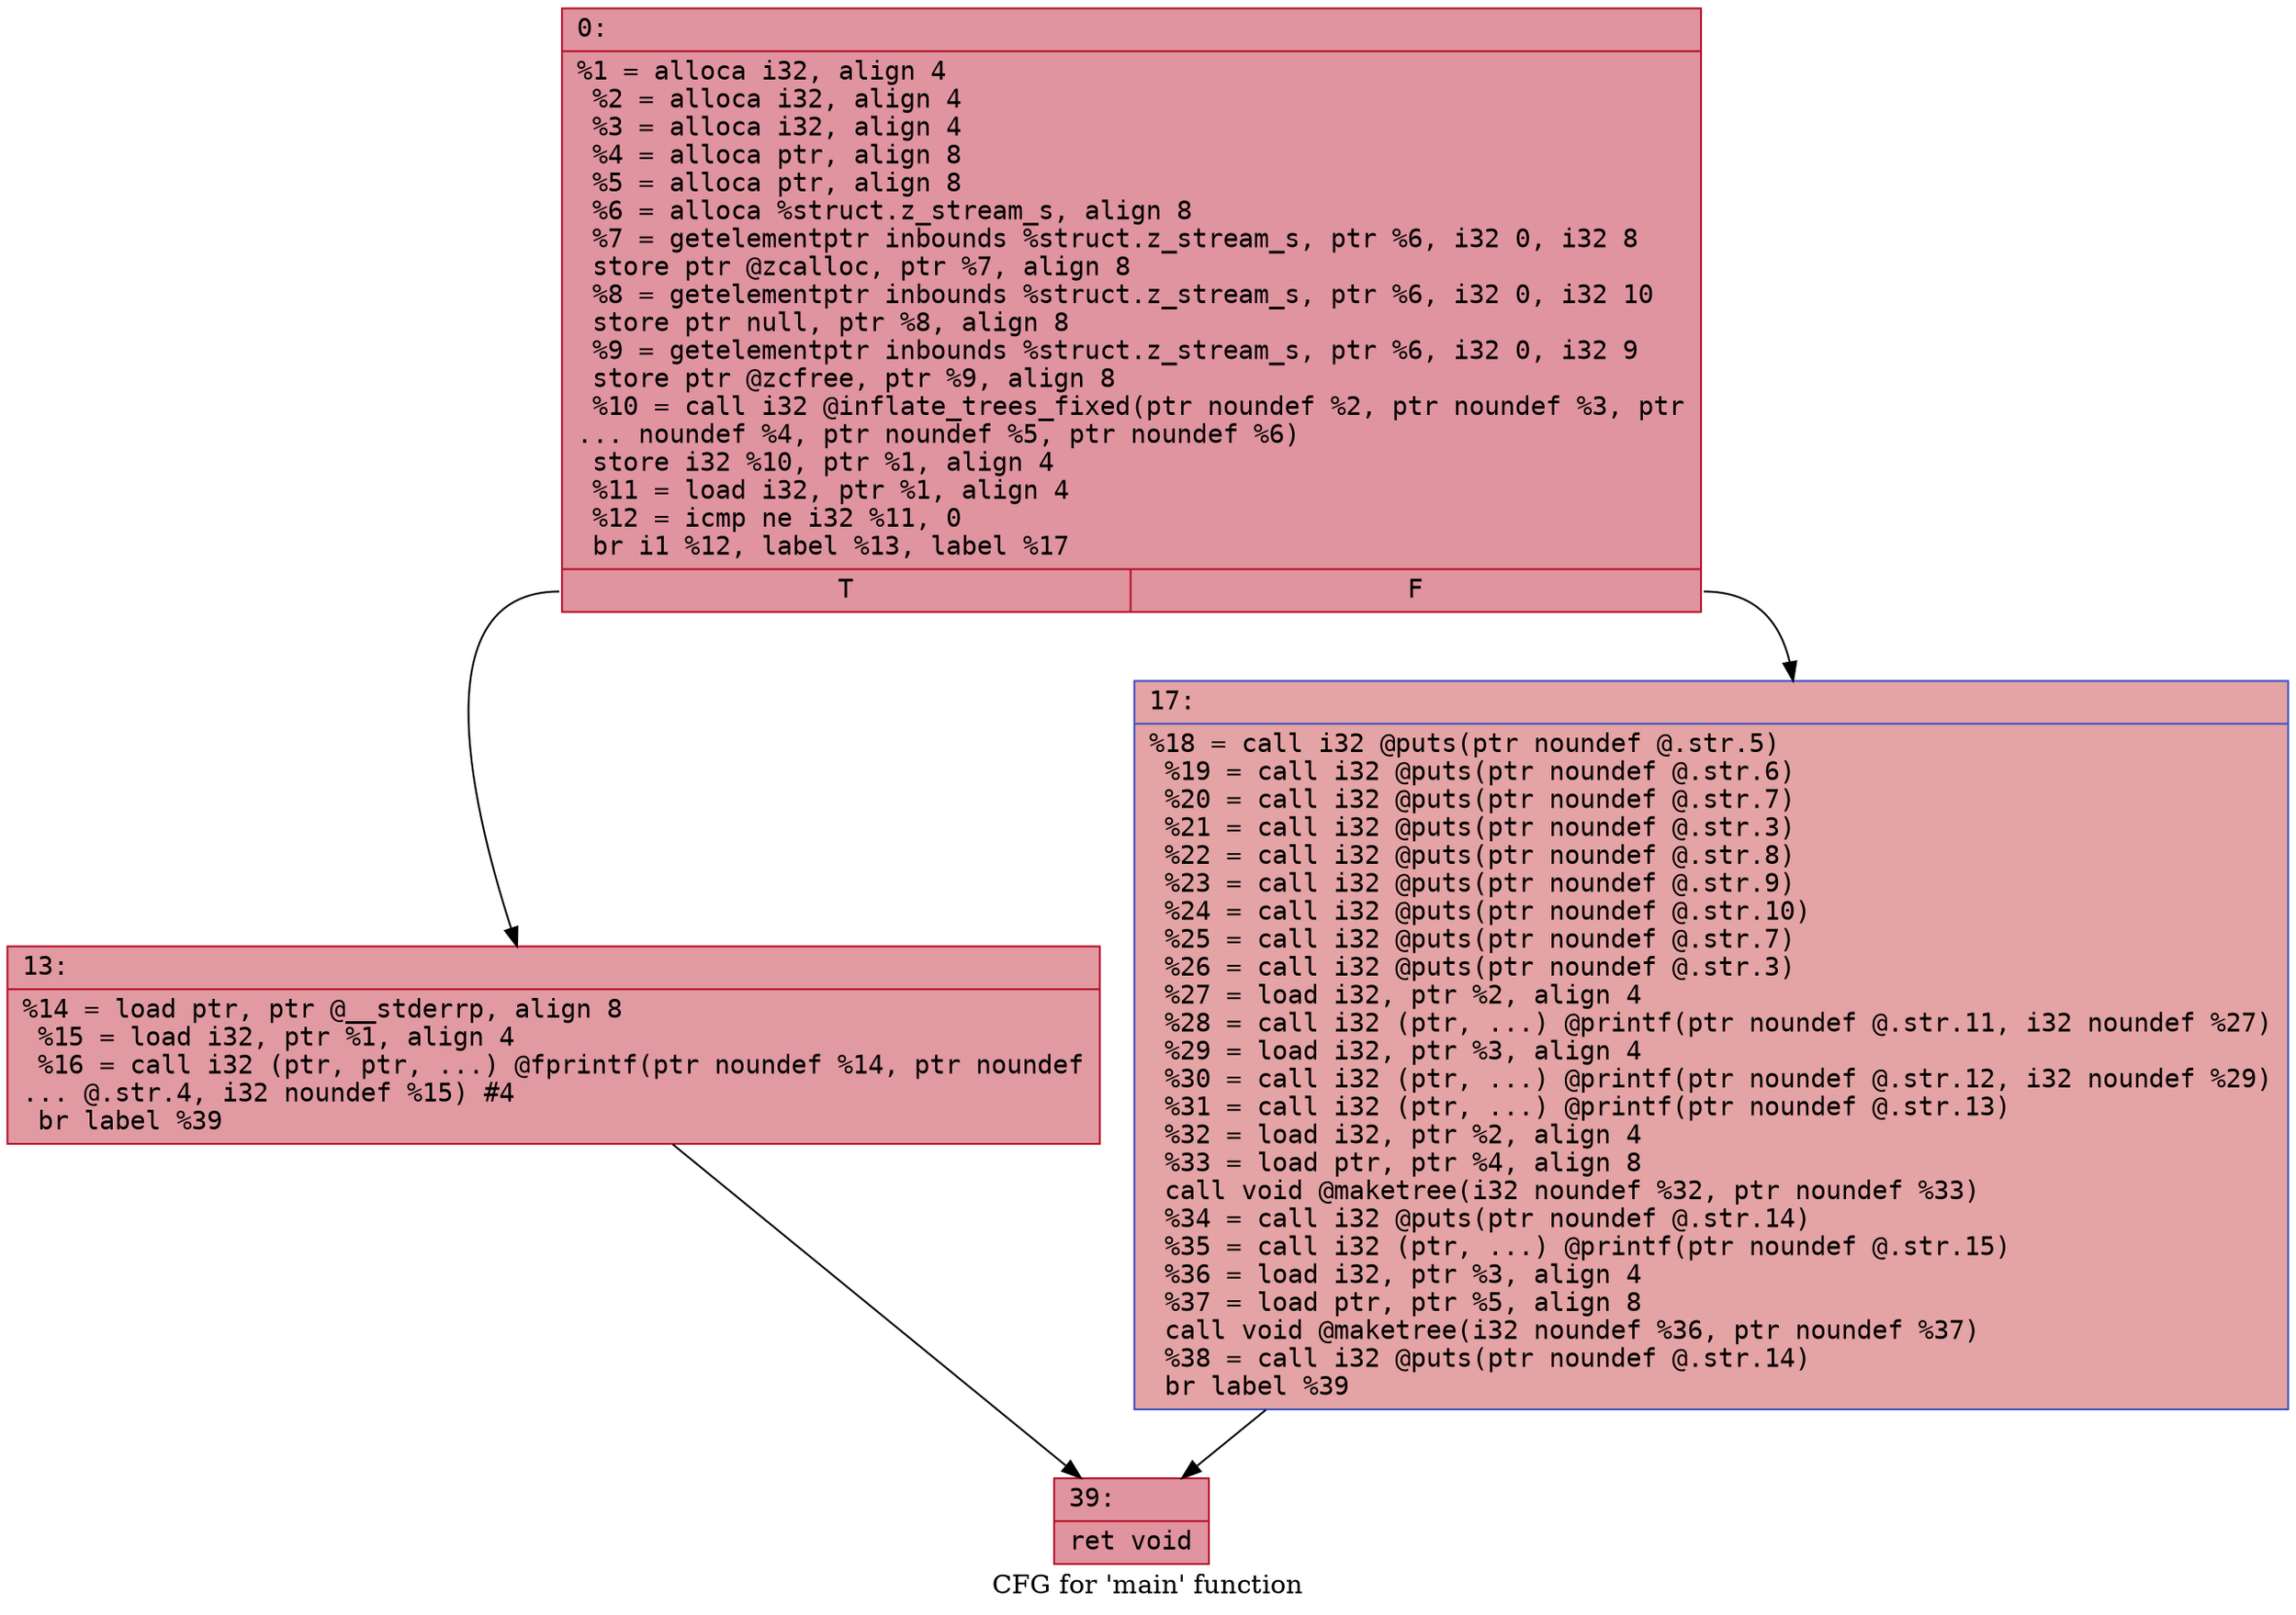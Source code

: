 digraph "CFG for 'main' function" {
	label="CFG for 'main' function";

	Node0x60000379a080 [shape=record,color="#b70d28ff", style=filled, fillcolor="#b70d2870" fontname="Courier",label="{0:\l|  %1 = alloca i32, align 4\l  %2 = alloca i32, align 4\l  %3 = alloca i32, align 4\l  %4 = alloca ptr, align 8\l  %5 = alloca ptr, align 8\l  %6 = alloca %struct.z_stream_s, align 8\l  %7 = getelementptr inbounds %struct.z_stream_s, ptr %6, i32 0, i32 8\l  store ptr @zcalloc, ptr %7, align 8\l  %8 = getelementptr inbounds %struct.z_stream_s, ptr %6, i32 0, i32 10\l  store ptr null, ptr %8, align 8\l  %9 = getelementptr inbounds %struct.z_stream_s, ptr %6, i32 0, i32 9\l  store ptr @zcfree, ptr %9, align 8\l  %10 = call i32 @inflate_trees_fixed(ptr noundef %2, ptr noundef %3, ptr\l... noundef %4, ptr noundef %5, ptr noundef %6)\l  store i32 %10, ptr %1, align 4\l  %11 = load i32, ptr %1, align 4\l  %12 = icmp ne i32 %11, 0\l  br i1 %12, label %13, label %17\l|{<s0>T|<s1>F}}"];
	Node0x60000379a080:s0 -> Node0x60000379a490[tooltip="0 -> 13\nProbability 62.50%" ];
	Node0x60000379a080:s1 -> Node0x60000379a4e0[tooltip="0 -> 17\nProbability 37.50%" ];
	Node0x60000379a490 [shape=record,color="#b70d28ff", style=filled, fillcolor="#bb1b2c70" fontname="Courier",label="{13:\l|  %14 = load ptr, ptr @__stderrp, align 8\l  %15 = load i32, ptr %1, align 4\l  %16 = call i32 (ptr, ptr, ...) @fprintf(ptr noundef %14, ptr noundef\l... @.str.4, i32 noundef %15) #4\l  br label %39\l}"];
	Node0x60000379a490 -> Node0x60000379a530[tooltip="13 -> 39\nProbability 100.00%" ];
	Node0x60000379a4e0 [shape=record,color="#3d50c3ff", style=filled, fillcolor="#c32e3170" fontname="Courier",label="{17:\l|  %18 = call i32 @puts(ptr noundef @.str.5)\l  %19 = call i32 @puts(ptr noundef @.str.6)\l  %20 = call i32 @puts(ptr noundef @.str.7)\l  %21 = call i32 @puts(ptr noundef @.str.3)\l  %22 = call i32 @puts(ptr noundef @.str.8)\l  %23 = call i32 @puts(ptr noundef @.str.9)\l  %24 = call i32 @puts(ptr noundef @.str.10)\l  %25 = call i32 @puts(ptr noundef @.str.7)\l  %26 = call i32 @puts(ptr noundef @.str.3)\l  %27 = load i32, ptr %2, align 4\l  %28 = call i32 (ptr, ...) @printf(ptr noundef @.str.11, i32 noundef %27)\l  %29 = load i32, ptr %3, align 4\l  %30 = call i32 (ptr, ...) @printf(ptr noundef @.str.12, i32 noundef %29)\l  %31 = call i32 (ptr, ...) @printf(ptr noundef @.str.13)\l  %32 = load i32, ptr %2, align 4\l  %33 = load ptr, ptr %4, align 8\l  call void @maketree(i32 noundef %32, ptr noundef %33)\l  %34 = call i32 @puts(ptr noundef @.str.14)\l  %35 = call i32 (ptr, ...) @printf(ptr noundef @.str.15)\l  %36 = load i32, ptr %3, align 4\l  %37 = load ptr, ptr %5, align 8\l  call void @maketree(i32 noundef %36, ptr noundef %37)\l  %38 = call i32 @puts(ptr noundef @.str.14)\l  br label %39\l}"];
	Node0x60000379a4e0 -> Node0x60000379a530[tooltip="17 -> 39\nProbability 100.00%" ];
	Node0x60000379a530 [shape=record,color="#b70d28ff", style=filled, fillcolor="#b70d2870" fontname="Courier",label="{39:\l|  ret void\l}"];
}
